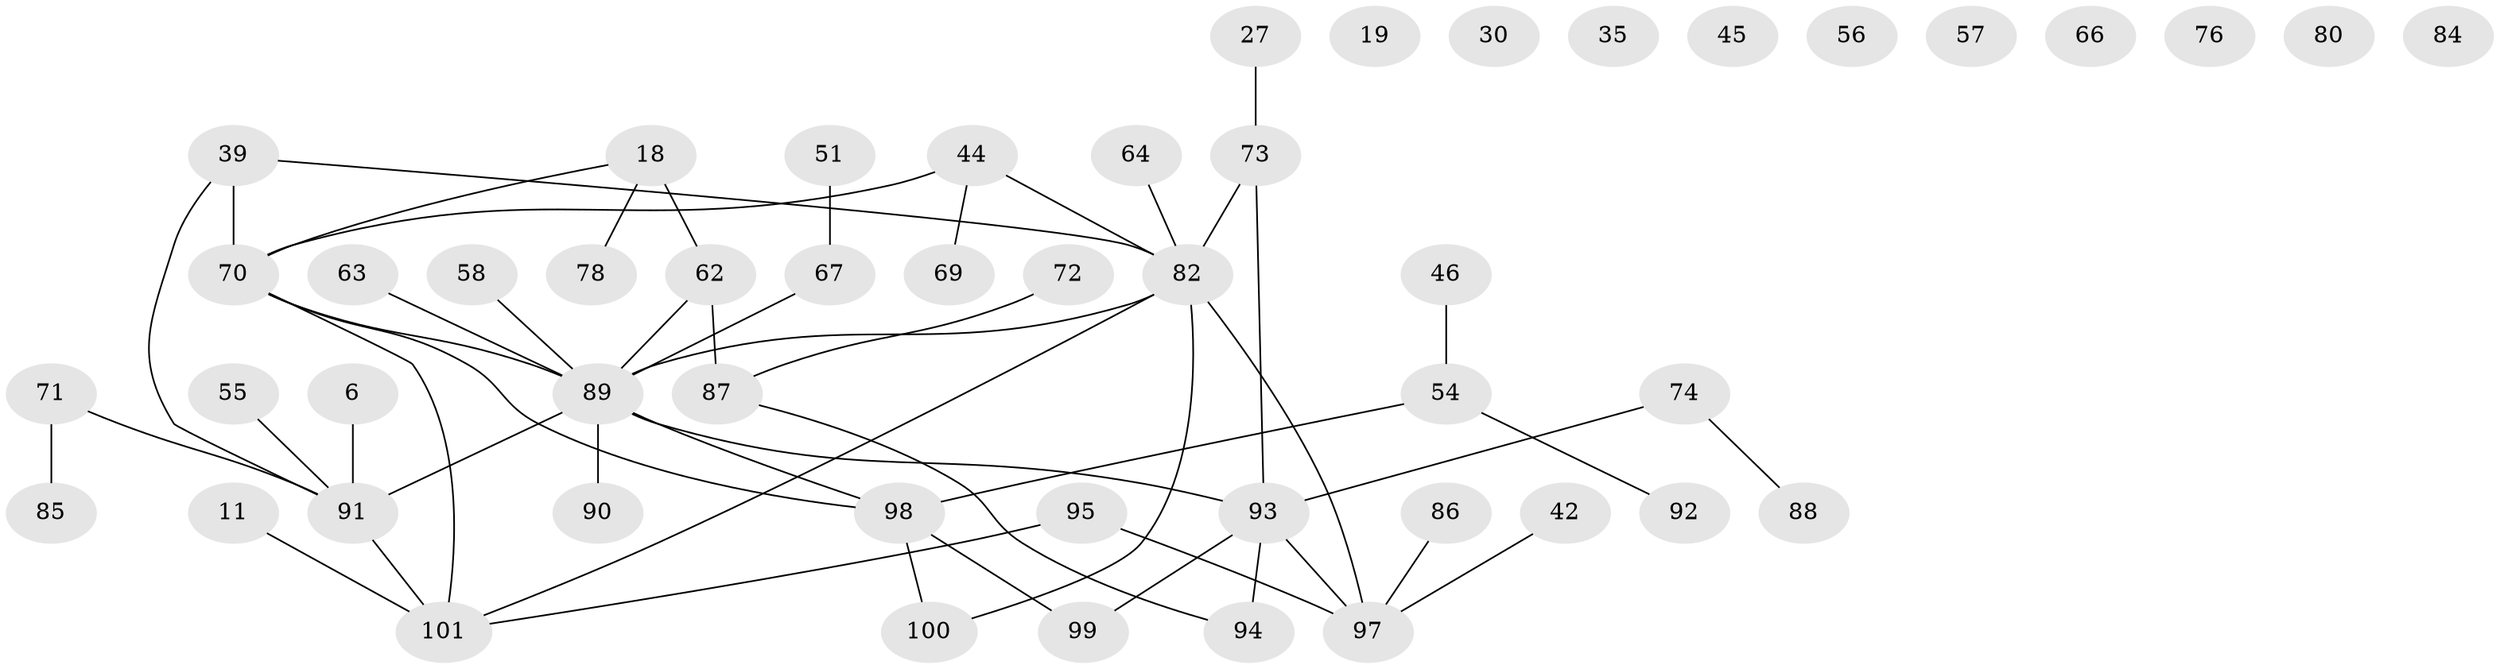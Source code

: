 // original degree distribution, {4: 0.12871287128712872, 1: 0.21782178217821782, 2: 0.2376237623762376, 3: 0.22772277227722773, 5: 0.06930693069306931, 0: 0.09900990099009901, 6: 0.019801980198019802}
// Generated by graph-tools (version 1.1) at 2025/40/03/09/25 04:40:51]
// undirected, 50 vertices, 52 edges
graph export_dot {
graph [start="1"]
  node [color=gray90,style=filled];
  6;
  11;
  18;
  19;
  27;
  30;
  35;
  39;
  42;
  44;
  45;
  46 [super="+41"];
  51 [super="+32"];
  54;
  55;
  56;
  57;
  58;
  62 [super="+22"];
  63;
  64;
  66;
  67;
  69;
  70 [super="+14+8+29"];
  71;
  72;
  73;
  74;
  76;
  78;
  80;
  82 [super="+4+9+23"];
  84;
  85;
  86;
  87 [super="+3"];
  88;
  89 [super="+37+79+60+81"];
  90;
  91 [super="+75+77"];
  92;
  93 [super="+10+1+36"];
  94 [super="+26+65"];
  95;
  97 [super="+59+83+52"];
  98 [super="+16+20"];
  99;
  100 [super="+96"];
  101 [super="+5+24+68"];
  6 -- 91;
  11 -- 101;
  18 -- 62 [weight=2];
  18 -- 78;
  18 -- 70;
  27 -- 73;
  39 -- 70;
  39 -- 82;
  39 -- 91;
  42 -- 97;
  44 -- 69;
  44 -- 82 [weight=2];
  44 -- 70;
  46 -- 54 [weight=2];
  51 -- 67;
  54 -- 92;
  54 -- 98 [weight=2];
  55 -- 91;
  58 -- 89;
  62 -- 87;
  62 -- 89;
  63 -- 89;
  64 -- 82;
  67 -- 89;
  70 -- 98;
  70 -- 101 [weight=3];
  70 -- 89 [weight=2];
  71 -- 85;
  71 -- 91;
  72 -- 87;
  73 -- 82 [weight=2];
  73 -- 93;
  74 -- 88;
  74 -- 93;
  82 -- 100;
  82 -- 97;
  82 -- 101 [weight=2];
  82 -- 89 [weight=3];
  86 -- 97;
  87 -- 94;
  89 -- 90 [weight=2];
  89 -- 98;
  89 -- 91 [weight=2];
  89 -- 93 [weight=2];
  91 -- 101 [weight=2];
  93 -- 99;
  93 -- 94 [weight=2];
  93 -- 97;
  95 -- 101;
  95 -- 97;
  98 -- 100;
  98 -- 99;
}
